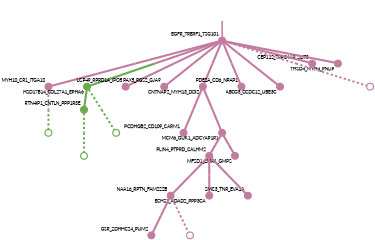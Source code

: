 strict digraph  {
graph[splines=false]; nodesep=0.7; rankdir=TB; ranksep=0.6; forcelabels=true; dpi=600; size=2.5;
0 [color="#c27ba0ff", fillcolor="#c27ba0ff", fixedsize=true, fontname=Lato, fontsize="12pt", height="0.25", label="", penwidth=3, shape=circle, style=filled, xlabel=MYH10_CR1_ITGA10];
19 [color="#6aa84fff", fillcolor="#6aa84fff", fixedsize=true, fontname=Lato, fontsize="12pt", height="0.25", label="", penwidth=3, shape=circle, style=solid, xlabel=""];
1 [color="#c27ba0ff", fillcolor="#c27ba0ff", fixedsize=true, fontname=Lato, fontsize="12pt", height="0.25", label="", penwidth=3, shape=circle, style=filled, xlabel=EGFR_TRERF1_TSG101];
3 [color="#6aa84fff", fillcolor="#6aa84fff", fixedsize=true, fontname=Lato, fontsize="12pt", height="0.25", label="", penwidth=3, shape=circle, style=filled, xlabel=HSD17B14_COL27A1_EPHA6];
4 [color="#c27ba0ff", fillcolor="#c27ba0ff", fixedsize=true, fontname=Lato, fontsize="12pt", height="0.25", label="", penwidth=3, shape=circle, style=filled, xlabel=USP49_RPRD1A_IPO5];
5 [color="#c27ba0ff", fillcolor="#c27ba0ff", fixedsize=true, fontname=Lato, fontsize="12pt", height="0.25", label="", penwidth=3, shape=circle, style=filled, xlabel=PAX5_RGS2_GJA9];
6 [color="#c27ba0ff", fillcolor="#c27ba0ff", fixedsize=true, fontname=Lato, fontsize="12pt", height="0.25", label="", penwidth=3, shape=circle, style=filled, xlabel=CNTNAP2_MYH13_DDI2];
8 [color="#c27ba0ff", fillcolor="#c27ba0ff", fixedsize=true, fontname=Lato, fontsize="12pt", height="0.25", label="", penwidth=3, shape=circle, style=filled, xlabel=PDE2A_CD6_NPAP1];
11 [color="#c27ba0ff", fillcolor="#c27ba0ff", fixedsize=true, fontname=Lato, fontsize="12pt", height="0.25", label="", penwidth=3, shape=circle, style=filled, xlabel=ABCG5_CCDC12_UBE3C];
14 [color="#c27ba0ff", fillcolor="#c27ba0ff", fixedsize=true, fontname=Lato, fontsize="12pt", height="0.25", label="", penwidth=3, shape=circle, style=filled, xlabel=CEP112_TRPC4AP_SLIT3];
16 [color="#c27ba0ff", fillcolor="#c27ba0ff", fixedsize=true, fontname=Lato, fontsize="12pt", height="0.25", label="", penwidth=3, shape=circle, style=filled, xlabel=THSD4_MYH4_PNLIP];
22 [color="#c27ba0ff", fillcolor="#c27ba0ff", fixedsize=true, fontname=Lato, fontsize="12pt", height="0.25", label="", penwidth=3, shape=circle, style=solid, xlabel=""];
15 [color="#6aa84fff", fillcolor="#6aa84fff", fixedsize=true, fontname=Lato, fontsize="12pt", height="0.25", label="", penwidth=3, shape=circle, style=filled, xlabel=RTN4IP1_CNTLN_PPP1R3E];
20 [color="#6aa84fff", fillcolor="#6aa84fff", fixedsize=true, fontname=Lato, fontsize="12pt", height="0.25", label="", penwidth=3, shape=circle, style=solid, xlabel=""];
2 [color="#c27ba0ff", fillcolor="#c27ba0ff", fixedsize=true, fontname=Lato, fontsize="12pt", height="0.25", label="", penwidth=3, shape=circle, style=filled, xlabel=PCDHGB2_CD109_CARM1];
9 [color="#c27ba0ff", fillcolor="#c27ba0ff", fixedsize=true, fontname=Lato, fontsize="12pt", height="0.25", label="", penwidth=3, shape=circle, style=filled, xlabel=MCM6_GUK1_ADCYAP1R1];
17 [color="#c27ba0ff", fillcolor="#c27ba0ff", fixedsize=true, fontname=Lato, fontsize="12pt", height="0.25", label="", penwidth=3, shape=circle, style=filled, xlabel=PLIN4_PTPRD_CALHM2];
18 [color="#c27ba0ff", fillcolor="#c27ba0ff", fixedsize=true, fontname=Lato, fontsize="12pt", height="0.25", label="", penwidth=3, shape=circle, style=filled, xlabel=MFSD1_EMR1_GMPS];
10 [color="#c27ba0ff", fillcolor="#c27ba0ff", fixedsize=true, fontname=Lato, fontsize="12pt", height="0.25", label="", penwidth=3, shape=circle, style=filled, xlabel=NAA16_RPTN_FAM222B];
12 [color="#c27ba0ff", fillcolor="#c27ba0ff", fixedsize=true, fontname=Lato, fontsize="12pt", height="0.25", label="", penwidth=3, shape=circle, style=filled, xlabel=GSR_ZDHHC24_PUM2];
23 [color="#c27ba0ff", fillcolor="#c27ba0ff", fixedsize=true, fontname=Lato, fontsize="12pt", height="0.25", label="", penwidth=3, shape=circle, style=solid, xlabel=""];
21 [color="#6aa84fff", fillcolor="#6aa84fff", fixedsize=true, fontname=Lato, fontsize="12pt", height="0.25", label="", penwidth=3, shape=circle, style=solid, xlabel=""];
7 [color="#c27ba0ff", fillcolor="#c27ba0ff", fixedsize=true, fontname=Lato, fontsize="12pt", height="0.25", label="", penwidth=3, shape=circle, style=filled, xlabel=ECHS1_ADAD2_PPP3CA];
13 [color="#c27ba0ff", fillcolor="#c27ba0ff", fixedsize=true, fontname=Lato, fontsize="12pt", height="0.25", label="", penwidth=3, shape=circle, style=filled, xlabel=SMC3_TNR_EVA1A];
normal [label="", penwidth=3, style=invis, xlabel=EGFR_TRERF1_TSG101];
0 -> 19  [arrowsize=0, color="#c27ba0ff;0.5:#6aa84fff", minlen="2.0", penwidth=5, style=dashed];
1 -> 0  [arrowsize=0, color="#c27ba0ff;0.5:#c27ba0ff", minlen="2.0", penwidth="5.5", style=solid];
1 -> 3  [arrowsize=0, color="#c27ba0ff;0.5:#6aa84fff", minlen="2.0", penwidth="5.5", style=solid];
1 -> 4  [arrowsize=0, color="#c27ba0ff;0.5:#c27ba0ff", minlen="2.0", penwidth="5.5", style=solid];
1 -> 5  [arrowsize=0, color="#c27ba0ff;0.5:#c27ba0ff", minlen="2.0", penwidth="5.5", style=solid];
1 -> 6  [arrowsize=0, color="#c27ba0ff;0.5:#c27ba0ff", minlen="2.0", penwidth="5.5", style=solid];
1 -> 8  [arrowsize=0, color="#c27ba0ff;0.5:#c27ba0ff", minlen="2.0", penwidth="5.5", style=solid];
1 -> 11  [arrowsize=0, color="#c27ba0ff;0.5:#c27ba0ff", minlen="2.0", penwidth="5.5", style=solid];
1 -> 14  [arrowsize=0, color="#c27ba0ff;0.5:#c27ba0ff", minlen="1.7999999523162842", penwidth="5.5", style=solid];
1 -> 16  [arrowsize=0, color="#c27ba0ff;0.5:#c27ba0ff", minlen="1.0", penwidth="5.5", style=solid];
1 -> 22  [arrowsize=0, color="#c27ba0ff;0.5:#c27ba0ff", minlen="2.0", penwidth=5, style=dashed];
3 -> 15  [arrowsize=0, color="#6aa84fff;0.5:#6aa84fff", minlen="1.399999976158142", penwidth="5.5", style=solid];
3 -> 20  [arrowsize=0, color="#6aa84fff;0.5:#6aa84fff", minlen="2.0", penwidth=5, style=dashed];
6 -> 2  [arrowsize=0, color="#c27ba0ff;0.5:#c27ba0ff", minlen="2.0", penwidth="5.5", style=solid];
6 -> 9  [arrowsize=0, color="#c27ba0ff;0.5:#c27ba0ff", minlen="2.0", penwidth="5.5", style=solid];
15 -> 21  [arrowsize=0, color="#6aa84fff;0.5:#6aa84fff", minlen="2.0", penwidth=5, style=dashed];
9 -> 17  [arrowsize=0, color="#c27ba0ff;0.5:#c27ba0ff", minlen="1.0", penwidth="5.5", style=solid];
9 -> 18  [arrowsize=0, color="#c27ba0ff;0.5:#c27ba0ff", minlen="1.0", penwidth="5.5", style=solid];
17 -> 7  [arrowsize=0, color="#c27ba0ff;0.5:#c27ba0ff", minlen="2.0", penwidth="5.5", style=solid];
17 -> 10  [arrowsize=0, color="#c27ba0ff;0.5:#c27ba0ff", minlen="2.0", penwidth="5.5", style=solid];
17 -> 13  [arrowsize=0, color="#c27ba0ff;0.5:#c27ba0ff", minlen="2.0", penwidth="5.5", style=solid];
10 -> 12  [arrowsize=0, color="#c27ba0ff;0.5:#c27ba0ff", minlen="2.0", penwidth="5.5", style=solid];
10 -> 23  [arrowsize=0, color="#c27ba0ff;0.5:#c27ba0ff", minlen="2.0", penwidth=5, style=dashed];
normal -> 1  [arrowsize=0, color="#c27ba0ff", label="", penwidth=4, style=solid];
}
